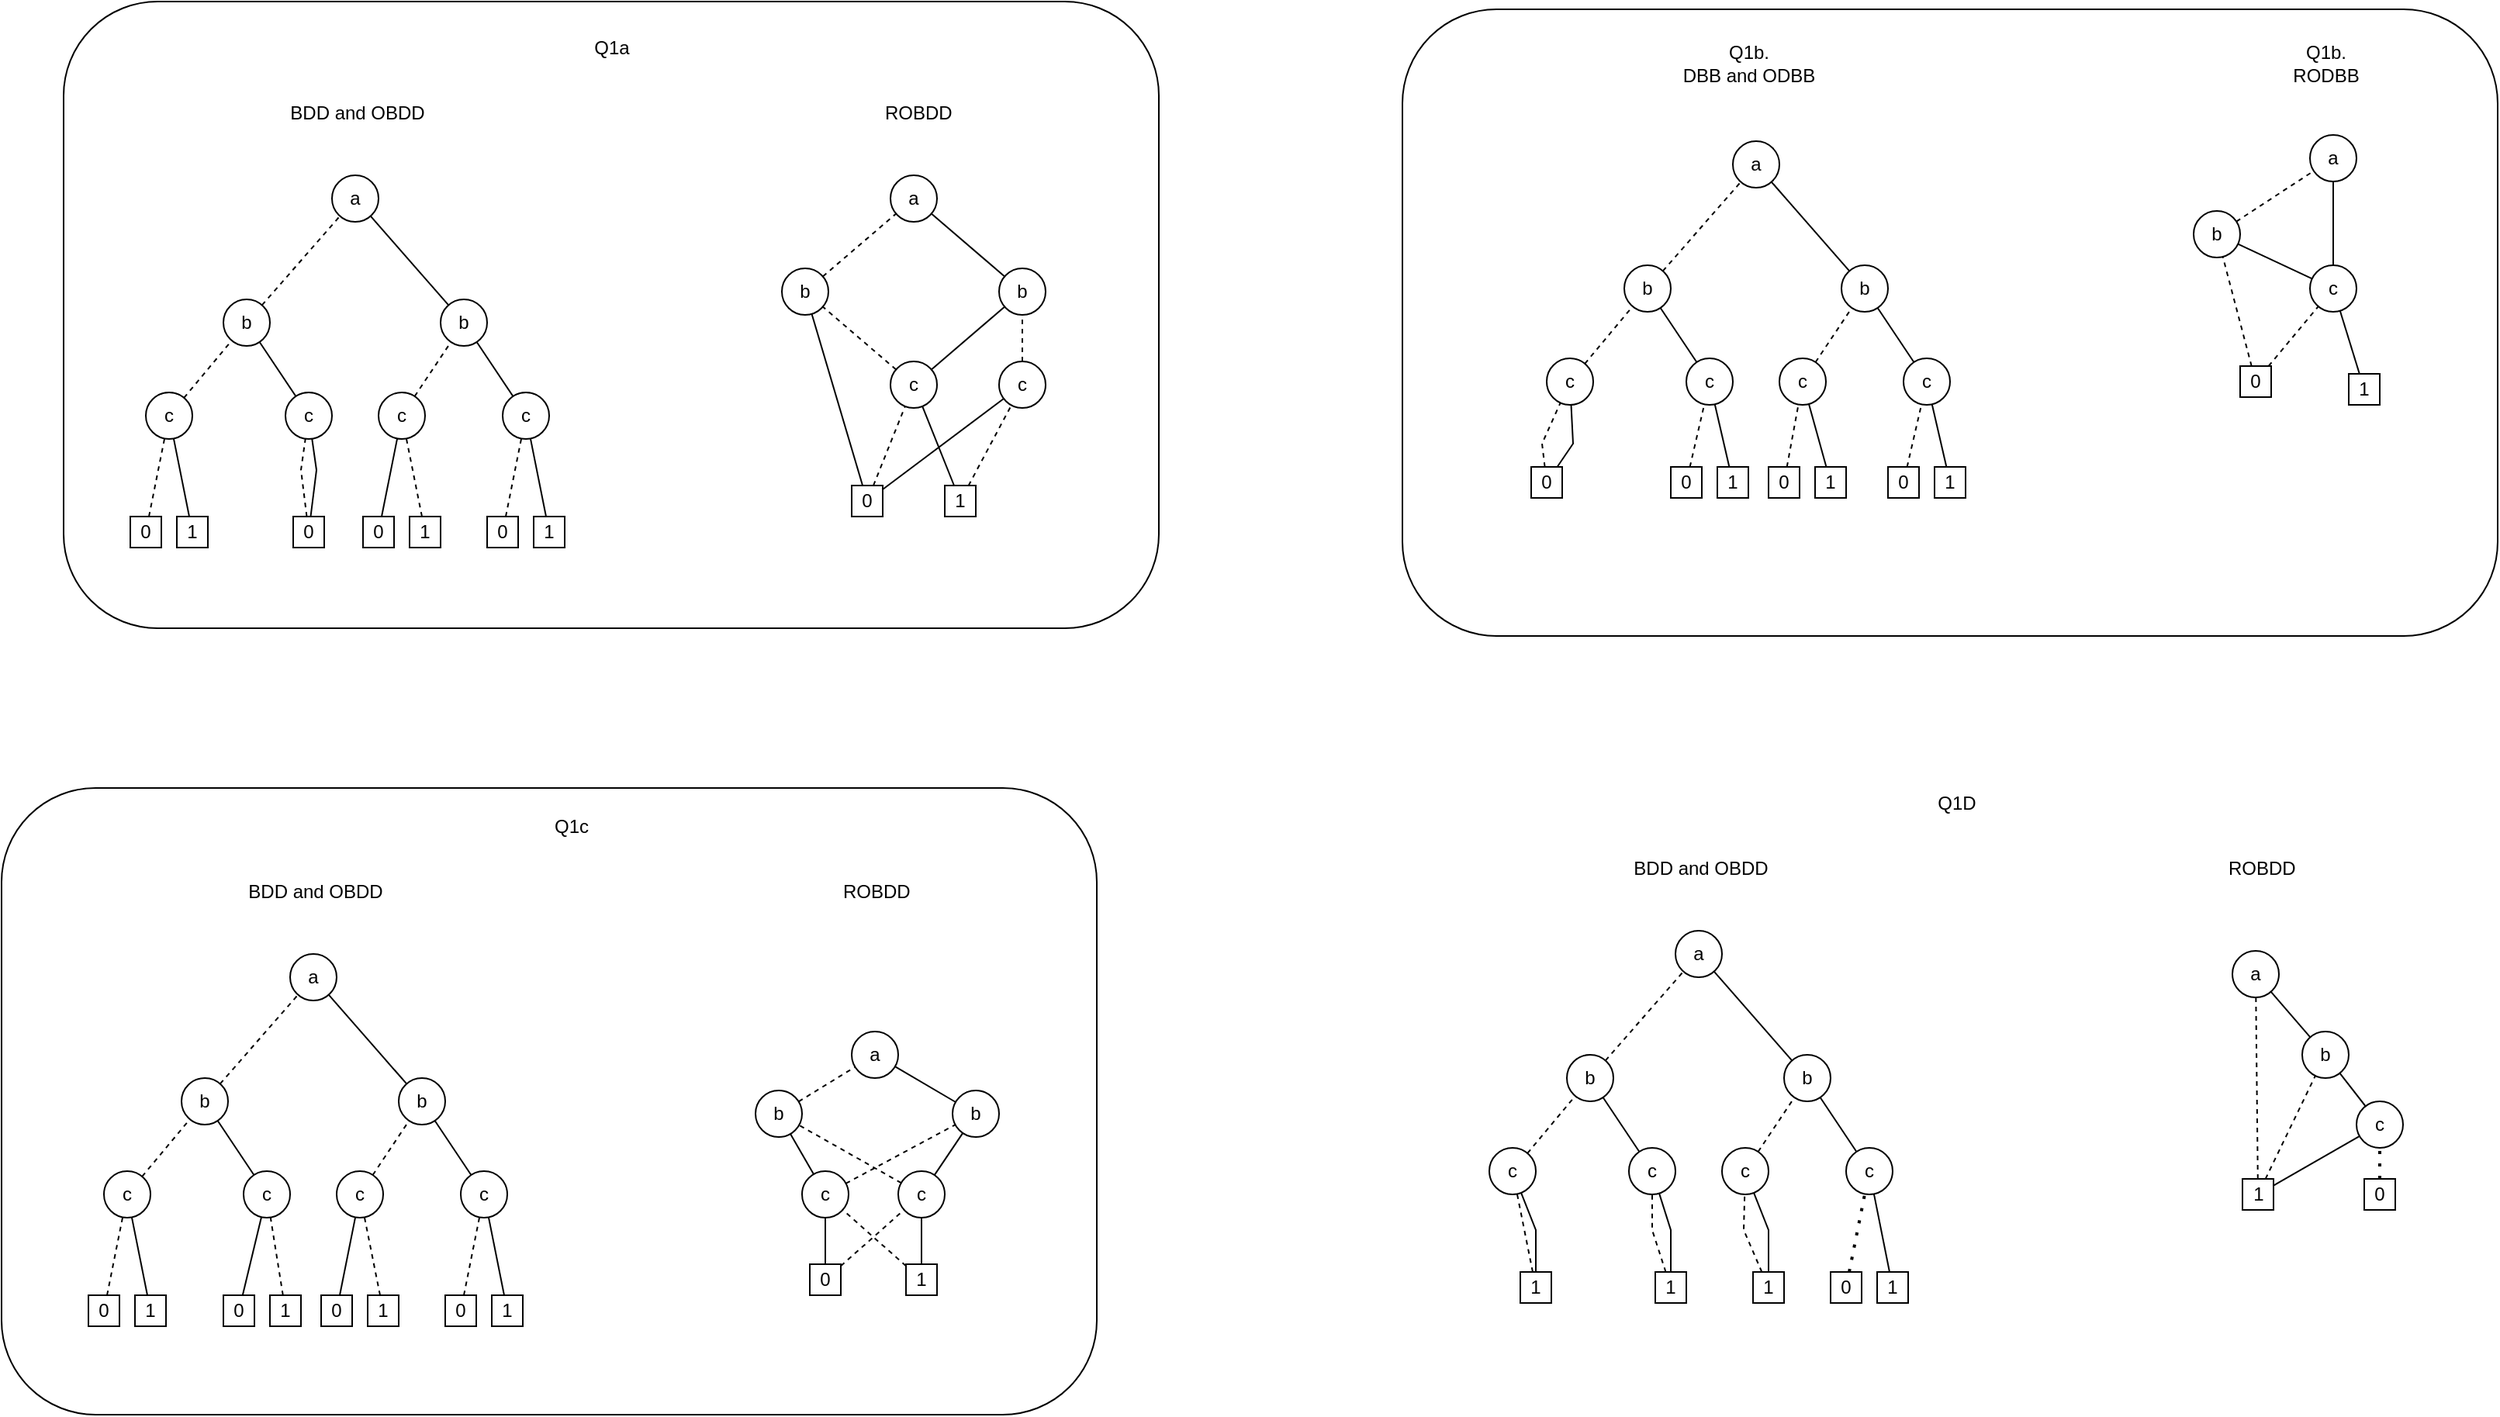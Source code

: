 <mxfile version="27.2.0">
  <diagram name="Page-1" id="7E9gSxAwbtiFRUaCC5ca">
    <mxGraphModel dx="1010" dy="335" grid="1" gridSize="10" guides="1" tooltips="1" connect="1" arrows="1" fold="1" page="0" pageScale="1" pageWidth="850" pageHeight="1100" math="0" shadow="0">
      <root>
        <mxCell id="0" />
        <mxCell id="1" parent="0" />
        <mxCell id="TRvrpSjDpHR4BY_lNr_P-204" value="" style="rounded=1;whiteSpace=wrap;html=1;" vertex="1" parent="1">
          <mxGeometry x="-153" y="515" width="706" height="404" as="geometry" />
        </mxCell>
        <mxCell id="TRvrpSjDpHR4BY_lNr_P-115" value="" style="rounded=1;whiteSpace=wrap;html=1;" vertex="1" parent="1">
          <mxGeometry x="750" y="13" width="706" height="404" as="geometry" />
        </mxCell>
        <mxCell id="TRvrpSjDpHR4BY_lNr_P-34" value="" style="rounded=1;whiteSpace=wrap;html=1;" vertex="1" parent="1">
          <mxGeometry x="-113" y="8" width="706" height="404" as="geometry" />
        </mxCell>
        <mxCell id="lUWKuF_8CkeKNWvW8N9--51" value="a" style="ellipse;whiteSpace=wrap;html=1;" parent="1" vertex="1">
          <mxGeometry x="420" y="120" width="30" height="30" as="geometry" />
        </mxCell>
        <mxCell id="lUWKuF_8CkeKNWvW8N9--52" value="b" style="ellipse;whiteSpace=wrap;html=1;" parent="1" vertex="1">
          <mxGeometry x="350" y="180" width="30" height="30" as="geometry" />
        </mxCell>
        <mxCell id="lUWKuF_8CkeKNWvW8N9--53" value="b" style="ellipse;whiteSpace=wrap;html=1;" parent="1" vertex="1">
          <mxGeometry x="490" y="180" width="30" height="30" as="geometry" />
        </mxCell>
        <mxCell id="lUWKuF_8CkeKNWvW8N9--54" value="" style="endArrow=none;dashed=1;html=1;rounded=0;" parent="1" source="lUWKuF_8CkeKNWvW8N9--52" target="lUWKuF_8CkeKNWvW8N9--51" edge="1">
          <mxGeometry width="50" height="50" relative="1" as="geometry">
            <mxPoint x="450" y="280" as="sourcePoint" />
            <mxPoint x="500" y="230" as="targetPoint" />
          </mxGeometry>
        </mxCell>
        <mxCell id="lUWKuF_8CkeKNWvW8N9--55" value="" style="endArrow=none;html=1;rounded=0;" parent="1" source="lUWKuF_8CkeKNWvW8N9--53" target="lUWKuF_8CkeKNWvW8N9--51" edge="1">
          <mxGeometry width="50" height="50" relative="1" as="geometry">
            <mxPoint x="450" y="280" as="sourcePoint" />
            <mxPoint x="500" y="230" as="targetPoint" />
          </mxGeometry>
        </mxCell>
        <mxCell id="lUWKuF_8CkeKNWvW8N9--58" value="c" style="ellipse;whiteSpace=wrap;html=1;" parent="1" vertex="1">
          <mxGeometry x="490" y="240" width="30" height="30" as="geometry" />
        </mxCell>
        <mxCell id="lUWKuF_8CkeKNWvW8N9--59" value="c" style="ellipse;whiteSpace=wrap;html=1;" parent="1" vertex="1">
          <mxGeometry x="420" y="240" width="30" height="30" as="geometry" />
        </mxCell>
        <mxCell id="lUWKuF_8CkeKNWvW8N9--60" value="" style="endArrow=none;dashed=1;html=1;rounded=0;" parent="1" source="lUWKuF_8CkeKNWvW8N9--58" target="lUWKuF_8CkeKNWvW8N9--53" edge="1">
          <mxGeometry width="50" height="50" relative="1" as="geometry">
            <mxPoint x="450" y="290" as="sourcePoint" />
            <mxPoint x="500" y="240" as="targetPoint" />
          </mxGeometry>
        </mxCell>
        <mxCell id="lUWKuF_8CkeKNWvW8N9--61" value="" style="endArrow=none;dashed=1;html=1;rounded=0;" parent="1" source="lUWKuF_8CkeKNWvW8N9--59" target="lUWKuF_8CkeKNWvW8N9--52" edge="1">
          <mxGeometry width="50" height="50" relative="1" as="geometry">
            <mxPoint x="450" y="290" as="sourcePoint" />
            <mxPoint x="500" y="240" as="targetPoint" />
          </mxGeometry>
        </mxCell>
        <mxCell id="lUWKuF_8CkeKNWvW8N9--62" value="" style="endArrow=none;html=1;rounded=0;" parent="1" source="lUWKuF_8CkeKNWvW8N9--64" target="lUWKuF_8CkeKNWvW8N9--52" edge="1">
          <mxGeometry width="50" height="50" relative="1" as="geometry">
            <mxPoint x="365" y="240" as="sourcePoint" />
            <mxPoint x="390" y="210" as="targetPoint" />
          </mxGeometry>
        </mxCell>
        <mxCell id="lUWKuF_8CkeKNWvW8N9--63" value="" style="endArrow=none;html=1;rounded=0;" parent="1" source="lUWKuF_8CkeKNWvW8N9--59" target="lUWKuF_8CkeKNWvW8N9--53" edge="1">
          <mxGeometry width="50" height="50" relative="1" as="geometry">
            <mxPoint x="450" y="290" as="sourcePoint" />
            <mxPoint x="500" y="240" as="targetPoint" />
          </mxGeometry>
        </mxCell>
        <mxCell id="lUWKuF_8CkeKNWvW8N9--64" value="0" style="whiteSpace=wrap;html=1;aspect=fixed;" parent="1" vertex="1">
          <mxGeometry x="395" y="320" width="20" height="20" as="geometry" />
        </mxCell>
        <mxCell id="lUWKuF_8CkeKNWvW8N9--65" value="1" style="whiteSpace=wrap;html=1;aspect=fixed;" parent="1" vertex="1">
          <mxGeometry x="455" y="320" width="20" height="20" as="geometry" />
        </mxCell>
        <mxCell id="lUWKuF_8CkeKNWvW8N9--70" value="" style="endArrow=none;dashed=1;html=1;rounded=0;" parent="1" source="lUWKuF_8CkeKNWvW8N9--65" target="lUWKuF_8CkeKNWvW8N9--58" edge="1">
          <mxGeometry width="50" height="50" relative="1" as="geometry">
            <mxPoint x="450" y="320" as="sourcePoint" />
            <mxPoint x="500" y="270" as="targetPoint" />
          </mxGeometry>
        </mxCell>
        <mxCell id="lUWKuF_8CkeKNWvW8N9--71" value="" style="endArrow=none;html=1;rounded=0;" parent="1" source="lUWKuF_8CkeKNWvW8N9--64" target="lUWKuF_8CkeKNWvW8N9--58" edge="1">
          <mxGeometry width="50" height="50" relative="1" as="geometry">
            <mxPoint x="360" y="400" as="sourcePoint" />
            <mxPoint x="410" y="350" as="targetPoint" />
          </mxGeometry>
        </mxCell>
        <mxCell id="lUWKuF_8CkeKNWvW8N9--72" value="" style="endArrow=none;dashed=1;html=1;rounded=0;" parent="1" source="lUWKuF_8CkeKNWvW8N9--64" target="lUWKuF_8CkeKNWvW8N9--59" edge="1">
          <mxGeometry width="50" height="50" relative="1" as="geometry">
            <mxPoint x="480" y="330" as="sourcePoint" />
            <mxPoint x="530" y="280" as="targetPoint" />
          </mxGeometry>
        </mxCell>
        <mxCell id="lUWKuF_8CkeKNWvW8N9--73" value="" style="endArrow=none;html=1;rounded=0;" parent="1" source="lUWKuF_8CkeKNWvW8N9--65" target="lUWKuF_8CkeKNWvW8N9--59" edge="1">
          <mxGeometry width="50" height="50" relative="1" as="geometry">
            <mxPoint x="480" y="380" as="sourcePoint" />
            <mxPoint x="530" y="330" as="targetPoint" />
          </mxGeometry>
        </mxCell>
        <mxCell id="TRvrpSjDpHR4BY_lNr_P-1" value="&amp;nbsp;ROBDD" style="text;html=1;align=center;verticalAlign=middle;resizable=0;points=[];autosize=1;strokeColor=none;fillColor=none;" vertex="1" parent="1">
          <mxGeometry x="403" y="67" width="65" height="26" as="geometry" />
        </mxCell>
        <mxCell id="TRvrpSjDpHR4BY_lNr_P-2" value="a" style="ellipse;whiteSpace=wrap;html=1;" vertex="1" parent="1">
          <mxGeometry x="60" y="120" width="30" height="30" as="geometry" />
        </mxCell>
        <mxCell id="TRvrpSjDpHR4BY_lNr_P-3" value="b" style="ellipse;whiteSpace=wrap;html=1;" vertex="1" parent="1">
          <mxGeometry x="-10" y="200" width="30" height="30" as="geometry" />
        </mxCell>
        <mxCell id="TRvrpSjDpHR4BY_lNr_P-4" value="b" style="ellipse;whiteSpace=wrap;html=1;" vertex="1" parent="1">
          <mxGeometry x="130" y="200" width="30" height="30" as="geometry" />
        </mxCell>
        <mxCell id="TRvrpSjDpHR4BY_lNr_P-5" value="" style="endArrow=none;dashed=1;html=1;rounded=0;" edge="1" parent="1" source="TRvrpSjDpHR4BY_lNr_P-3" target="TRvrpSjDpHR4BY_lNr_P-2">
          <mxGeometry width="50" height="50" relative="1" as="geometry">
            <mxPoint x="90" y="300" as="sourcePoint" />
            <mxPoint x="140" y="250" as="targetPoint" />
          </mxGeometry>
        </mxCell>
        <mxCell id="TRvrpSjDpHR4BY_lNr_P-6" value="" style="endArrow=none;html=1;rounded=0;" edge="1" parent="1" source="TRvrpSjDpHR4BY_lNr_P-4" target="TRvrpSjDpHR4BY_lNr_P-2">
          <mxGeometry width="50" height="50" relative="1" as="geometry">
            <mxPoint x="90" y="300" as="sourcePoint" />
            <mxPoint x="140" y="250" as="targetPoint" />
          </mxGeometry>
        </mxCell>
        <mxCell id="TRvrpSjDpHR4BY_lNr_P-7" value="c" style="ellipse;whiteSpace=wrap;html=1;" vertex="1" parent="1">
          <mxGeometry x="-60" y="260" width="30" height="30" as="geometry" />
        </mxCell>
        <mxCell id="TRvrpSjDpHR4BY_lNr_P-8" value="c" style="ellipse;whiteSpace=wrap;html=1;" vertex="1" parent="1">
          <mxGeometry x="30" y="260" width="30" height="30" as="geometry" />
        </mxCell>
        <mxCell id="TRvrpSjDpHR4BY_lNr_P-9" value="c" style="ellipse;whiteSpace=wrap;html=1;" vertex="1" parent="1">
          <mxGeometry x="90" y="260" width="30" height="30" as="geometry" />
        </mxCell>
        <mxCell id="TRvrpSjDpHR4BY_lNr_P-10" value="c" style="ellipse;whiteSpace=wrap;html=1;" vertex="1" parent="1">
          <mxGeometry x="170" y="260" width="30" height="30" as="geometry" />
        </mxCell>
        <mxCell id="TRvrpSjDpHR4BY_lNr_P-11" value="" style="endArrow=none;dashed=1;html=1;rounded=0;" edge="1" parent="1" source="TRvrpSjDpHR4BY_lNr_P-9" target="TRvrpSjDpHR4BY_lNr_P-4">
          <mxGeometry width="50" height="50" relative="1" as="geometry">
            <mxPoint x="90" y="310" as="sourcePoint" />
            <mxPoint x="140" y="260" as="targetPoint" />
          </mxGeometry>
        </mxCell>
        <mxCell id="TRvrpSjDpHR4BY_lNr_P-12" value="" style="endArrow=none;dashed=1;html=1;rounded=0;" edge="1" parent="1" source="TRvrpSjDpHR4BY_lNr_P-7" target="TRvrpSjDpHR4BY_lNr_P-3">
          <mxGeometry width="50" height="50" relative="1" as="geometry">
            <mxPoint x="90" y="310" as="sourcePoint" />
            <mxPoint x="140" y="260" as="targetPoint" />
          </mxGeometry>
        </mxCell>
        <mxCell id="TRvrpSjDpHR4BY_lNr_P-13" value="" style="endArrow=none;html=1;rounded=0;" edge="1" parent="1" source="TRvrpSjDpHR4BY_lNr_P-8" target="TRvrpSjDpHR4BY_lNr_P-3">
          <mxGeometry width="50" height="50" relative="1" as="geometry">
            <mxPoint x="-20" y="280" as="sourcePoint" />
            <mxPoint x="30" y="230" as="targetPoint" />
          </mxGeometry>
        </mxCell>
        <mxCell id="TRvrpSjDpHR4BY_lNr_P-14" value="" style="endArrow=none;html=1;rounded=0;" edge="1" parent="1" source="TRvrpSjDpHR4BY_lNr_P-10" target="TRvrpSjDpHR4BY_lNr_P-4">
          <mxGeometry width="50" height="50" relative="1" as="geometry">
            <mxPoint x="90" y="310" as="sourcePoint" />
            <mxPoint x="140" y="260" as="targetPoint" />
          </mxGeometry>
        </mxCell>
        <mxCell id="TRvrpSjDpHR4BY_lNr_P-15" value="0" style="whiteSpace=wrap;html=1;aspect=fixed;" vertex="1" parent="1">
          <mxGeometry x="160" y="340" width="20" height="20" as="geometry" />
        </mxCell>
        <mxCell id="TRvrpSjDpHR4BY_lNr_P-16" value="1" style="whiteSpace=wrap;html=1;aspect=fixed;" vertex="1" parent="1">
          <mxGeometry x="190" y="340" width="20" height="20" as="geometry" />
        </mxCell>
        <mxCell id="TRvrpSjDpHR4BY_lNr_P-17" value="" style="endArrow=none;dashed=1;html=1;rounded=0;" edge="1" parent="1" source="TRvrpSjDpHR4BY_lNr_P-26" target="TRvrpSjDpHR4BY_lNr_P-7">
          <mxGeometry width="50" height="50" relative="1" as="geometry">
            <mxPoint x="90" y="310" as="sourcePoint" />
            <mxPoint x="140" y="260" as="targetPoint" />
          </mxGeometry>
        </mxCell>
        <mxCell id="TRvrpSjDpHR4BY_lNr_P-18" value="" style="endArrow=none;html=1;rounded=0;" edge="1" parent="1" source="TRvrpSjDpHR4BY_lNr_P-7" target="TRvrpSjDpHR4BY_lNr_P-27">
          <mxGeometry width="50" height="50" relative="1" as="geometry">
            <mxPoint x="90" y="310" as="sourcePoint" />
            <mxPoint x="140" y="260" as="targetPoint" />
          </mxGeometry>
        </mxCell>
        <mxCell id="TRvrpSjDpHR4BY_lNr_P-19" value="" style="endArrow=none;dashed=1;html=1;rounded=0;" edge="1" parent="1" source="TRvrpSjDpHR4BY_lNr_P-28" target="TRvrpSjDpHR4BY_lNr_P-8">
          <mxGeometry width="50" height="50" relative="1" as="geometry">
            <mxPoint x="90" y="310" as="sourcePoint" />
            <mxPoint x="140" y="260" as="targetPoint" />
            <Array as="points">
              <mxPoint x="40" y="310" />
            </Array>
          </mxGeometry>
        </mxCell>
        <mxCell id="TRvrpSjDpHR4BY_lNr_P-20" value="" style="endArrow=none;html=1;rounded=0;" edge="1" parent="1" source="TRvrpSjDpHR4BY_lNr_P-28" target="TRvrpSjDpHR4BY_lNr_P-8">
          <mxGeometry width="50" height="50" relative="1" as="geometry">
            <mxPoint x="-10" y="510" as="sourcePoint" />
            <mxPoint x="40" y="460" as="targetPoint" />
            <Array as="points">
              <mxPoint x="50" y="310" />
            </Array>
          </mxGeometry>
        </mxCell>
        <mxCell id="TRvrpSjDpHR4BY_lNr_P-21" value="" style="endArrow=none;dashed=1;html=1;rounded=0;" edge="1" parent="1" source="TRvrpSjDpHR4BY_lNr_P-31" target="TRvrpSjDpHR4BY_lNr_P-9">
          <mxGeometry width="50" height="50" relative="1" as="geometry">
            <mxPoint x="90" y="340" as="sourcePoint" />
            <mxPoint x="140" y="290" as="targetPoint" />
          </mxGeometry>
        </mxCell>
        <mxCell id="TRvrpSjDpHR4BY_lNr_P-22" value="" style="endArrow=none;html=1;rounded=0;" edge="1" parent="1" source="TRvrpSjDpHR4BY_lNr_P-30" target="TRvrpSjDpHR4BY_lNr_P-9">
          <mxGeometry width="50" height="50" relative="1" as="geometry">
            <mxPoint y="420" as="sourcePoint" />
            <mxPoint x="50" y="370" as="targetPoint" />
          </mxGeometry>
        </mxCell>
        <mxCell id="TRvrpSjDpHR4BY_lNr_P-23" value="" style="endArrow=none;dashed=1;html=1;rounded=0;" edge="1" parent="1" source="TRvrpSjDpHR4BY_lNr_P-15" target="TRvrpSjDpHR4BY_lNr_P-10">
          <mxGeometry width="50" height="50" relative="1" as="geometry">
            <mxPoint x="120" y="350" as="sourcePoint" />
            <mxPoint x="170" y="300" as="targetPoint" />
          </mxGeometry>
        </mxCell>
        <mxCell id="TRvrpSjDpHR4BY_lNr_P-24" value="" style="endArrow=none;html=1;rounded=0;" edge="1" parent="1" source="TRvrpSjDpHR4BY_lNr_P-16" target="TRvrpSjDpHR4BY_lNr_P-10">
          <mxGeometry width="50" height="50" relative="1" as="geometry">
            <mxPoint x="120" y="400" as="sourcePoint" />
            <mxPoint x="170" y="350" as="targetPoint" />
          </mxGeometry>
        </mxCell>
        <mxCell id="TRvrpSjDpHR4BY_lNr_P-25" value="BDD and OBDD" style="text;html=1;align=center;verticalAlign=middle;resizable=0;points=[];autosize=1;strokeColor=none;fillColor=none;" vertex="1" parent="1">
          <mxGeometry x="23" y="67" width="105" height="26" as="geometry" />
        </mxCell>
        <mxCell id="TRvrpSjDpHR4BY_lNr_P-26" value="0" style="whiteSpace=wrap;html=1;aspect=fixed;" vertex="1" parent="1">
          <mxGeometry x="-70" y="340" width="20" height="20" as="geometry" />
        </mxCell>
        <mxCell id="TRvrpSjDpHR4BY_lNr_P-27" value="1" style="whiteSpace=wrap;html=1;aspect=fixed;" vertex="1" parent="1">
          <mxGeometry x="-40" y="340" width="20" height="20" as="geometry" />
        </mxCell>
        <mxCell id="TRvrpSjDpHR4BY_lNr_P-28" value="0" style="whiteSpace=wrap;html=1;aspect=fixed;" vertex="1" parent="1">
          <mxGeometry x="35" y="340" width="20" height="20" as="geometry" />
        </mxCell>
        <mxCell id="TRvrpSjDpHR4BY_lNr_P-30" value="0" style="whiteSpace=wrap;html=1;aspect=fixed;" vertex="1" parent="1">
          <mxGeometry x="80" y="340" width="20" height="20" as="geometry" />
        </mxCell>
        <mxCell id="TRvrpSjDpHR4BY_lNr_P-31" value="1" style="whiteSpace=wrap;html=1;aspect=fixed;" vertex="1" parent="1">
          <mxGeometry x="110" y="340" width="20" height="20" as="geometry" />
        </mxCell>
        <mxCell id="TRvrpSjDpHR4BY_lNr_P-35" value="Q1a" style="text;html=1;align=center;verticalAlign=middle;resizable=0;points=[];autosize=1;strokeColor=none;fillColor=none;" vertex="1" parent="1">
          <mxGeometry x="219.5" y="25" width="41" height="26" as="geometry" />
        </mxCell>
        <mxCell id="TRvrpSjDpHR4BY_lNr_P-39" value="a" style="ellipse;whiteSpace=wrap;html=1;" vertex="1" parent="1">
          <mxGeometry x="963" y="98" width="30" height="30" as="geometry" />
        </mxCell>
        <mxCell id="TRvrpSjDpHR4BY_lNr_P-40" value="b" style="ellipse;whiteSpace=wrap;html=1;" vertex="1" parent="1">
          <mxGeometry x="893" y="178" width="30" height="30" as="geometry" />
        </mxCell>
        <mxCell id="TRvrpSjDpHR4BY_lNr_P-41" value="b" style="ellipse;whiteSpace=wrap;html=1;" vertex="1" parent="1">
          <mxGeometry x="1033" y="178" width="30" height="30" as="geometry" />
        </mxCell>
        <mxCell id="TRvrpSjDpHR4BY_lNr_P-42" value="" style="endArrow=none;dashed=1;html=1;rounded=0;" edge="1" parent="1" source="TRvrpSjDpHR4BY_lNr_P-40" target="TRvrpSjDpHR4BY_lNr_P-39">
          <mxGeometry width="50" height="50" relative="1" as="geometry">
            <mxPoint x="993" y="278" as="sourcePoint" />
            <mxPoint x="1043" y="228" as="targetPoint" />
          </mxGeometry>
        </mxCell>
        <mxCell id="TRvrpSjDpHR4BY_lNr_P-43" value="" style="endArrow=none;html=1;rounded=0;" edge="1" parent="1" source="TRvrpSjDpHR4BY_lNr_P-41" target="TRvrpSjDpHR4BY_lNr_P-39">
          <mxGeometry width="50" height="50" relative="1" as="geometry">
            <mxPoint x="993" y="278" as="sourcePoint" />
            <mxPoint x="1043" y="228" as="targetPoint" />
          </mxGeometry>
        </mxCell>
        <mxCell id="TRvrpSjDpHR4BY_lNr_P-44" value="c" style="ellipse;whiteSpace=wrap;html=1;" vertex="1" parent="1">
          <mxGeometry x="843" y="238" width="30" height="30" as="geometry" />
        </mxCell>
        <mxCell id="TRvrpSjDpHR4BY_lNr_P-45" value="c" style="ellipse;whiteSpace=wrap;html=1;" vertex="1" parent="1">
          <mxGeometry x="933" y="238" width="30" height="30" as="geometry" />
        </mxCell>
        <mxCell id="TRvrpSjDpHR4BY_lNr_P-46" value="c" style="ellipse;whiteSpace=wrap;html=1;" vertex="1" parent="1">
          <mxGeometry x="993" y="238" width="30" height="30" as="geometry" />
        </mxCell>
        <mxCell id="TRvrpSjDpHR4BY_lNr_P-47" value="c" style="ellipse;whiteSpace=wrap;html=1;" vertex="1" parent="1">
          <mxGeometry x="1073" y="238" width="30" height="30" as="geometry" />
        </mxCell>
        <mxCell id="TRvrpSjDpHR4BY_lNr_P-48" value="" style="endArrow=none;dashed=1;html=1;rounded=0;" edge="1" parent="1" source="TRvrpSjDpHR4BY_lNr_P-46" target="TRvrpSjDpHR4BY_lNr_P-41">
          <mxGeometry width="50" height="50" relative="1" as="geometry">
            <mxPoint x="993" y="288" as="sourcePoint" />
            <mxPoint x="1043" y="238" as="targetPoint" />
          </mxGeometry>
        </mxCell>
        <mxCell id="TRvrpSjDpHR4BY_lNr_P-49" value="" style="endArrow=none;dashed=1;html=1;rounded=0;" edge="1" parent="1" source="TRvrpSjDpHR4BY_lNr_P-44" target="TRvrpSjDpHR4BY_lNr_P-40">
          <mxGeometry width="50" height="50" relative="1" as="geometry">
            <mxPoint x="993" y="288" as="sourcePoint" />
            <mxPoint x="1043" y="238" as="targetPoint" />
          </mxGeometry>
        </mxCell>
        <mxCell id="TRvrpSjDpHR4BY_lNr_P-50" value="" style="endArrow=none;html=1;rounded=0;" edge="1" parent="1" source="TRvrpSjDpHR4BY_lNr_P-45" target="TRvrpSjDpHR4BY_lNr_P-40">
          <mxGeometry width="50" height="50" relative="1" as="geometry">
            <mxPoint x="883" y="258" as="sourcePoint" />
            <mxPoint x="933" y="208" as="targetPoint" />
          </mxGeometry>
        </mxCell>
        <mxCell id="TRvrpSjDpHR4BY_lNr_P-51" value="" style="endArrow=none;html=1;rounded=0;" edge="1" parent="1" source="TRvrpSjDpHR4BY_lNr_P-47" target="TRvrpSjDpHR4BY_lNr_P-41">
          <mxGeometry width="50" height="50" relative="1" as="geometry">
            <mxPoint x="993" y="288" as="sourcePoint" />
            <mxPoint x="1043" y="238" as="targetPoint" />
          </mxGeometry>
        </mxCell>
        <mxCell id="TRvrpSjDpHR4BY_lNr_P-62" value="0" style="whiteSpace=wrap;html=1;aspect=fixed;" vertex="1" parent="1">
          <mxGeometry x="833" y="308" width="20" height="20" as="geometry" />
        </mxCell>
        <mxCell id="TRvrpSjDpHR4BY_lNr_P-69" value="0" style="whiteSpace=wrap;html=1;aspect=fixed;" vertex="1" parent="1">
          <mxGeometry x="923" y="308" width="20" height="20" as="geometry" />
        </mxCell>
        <mxCell id="TRvrpSjDpHR4BY_lNr_P-70" value="1" style="whiteSpace=wrap;html=1;aspect=fixed;" vertex="1" parent="1">
          <mxGeometry x="953" y="308" width="20" height="20" as="geometry" />
        </mxCell>
        <mxCell id="TRvrpSjDpHR4BY_lNr_P-71" value="0" style="whiteSpace=wrap;html=1;aspect=fixed;" vertex="1" parent="1">
          <mxGeometry x="986" y="308" width="20" height="20" as="geometry" />
        </mxCell>
        <mxCell id="TRvrpSjDpHR4BY_lNr_P-72" value="1" style="whiteSpace=wrap;html=1;aspect=fixed;" vertex="1" parent="1">
          <mxGeometry x="1016" y="308" width="20" height="20" as="geometry" />
        </mxCell>
        <mxCell id="TRvrpSjDpHR4BY_lNr_P-73" value="0" style="whiteSpace=wrap;html=1;aspect=fixed;" vertex="1" parent="1">
          <mxGeometry x="1063" y="308" width="20" height="20" as="geometry" />
        </mxCell>
        <mxCell id="TRvrpSjDpHR4BY_lNr_P-74" value="1" style="whiteSpace=wrap;html=1;aspect=fixed;" vertex="1" parent="1">
          <mxGeometry x="1093" y="308" width="20" height="20" as="geometry" />
        </mxCell>
        <mxCell id="TRvrpSjDpHR4BY_lNr_P-75" value="" style="endArrow=none;dashed=1;html=1;rounded=0;" edge="1" parent="1" source="TRvrpSjDpHR4BY_lNr_P-62" target="TRvrpSjDpHR4BY_lNr_P-44">
          <mxGeometry width="50" height="50" relative="1" as="geometry">
            <mxPoint x="784" y="334" as="sourcePoint" />
            <mxPoint x="834" y="284" as="targetPoint" />
            <Array as="points">
              <mxPoint x="840" y="293" />
            </Array>
          </mxGeometry>
        </mxCell>
        <mxCell id="TRvrpSjDpHR4BY_lNr_P-76" value="" style="endArrow=none;html=1;rounded=0;" edge="1" parent="1" source="TRvrpSjDpHR4BY_lNr_P-62" target="TRvrpSjDpHR4BY_lNr_P-44">
          <mxGeometry width="50" height="50" relative="1" as="geometry">
            <mxPoint x="784" y="348" as="sourcePoint" />
            <mxPoint x="834" y="298" as="targetPoint" />
            <Array as="points">
              <mxPoint x="860" y="293" />
            </Array>
          </mxGeometry>
        </mxCell>
        <mxCell id="TRvrpSjDpHR4BY_lNr_P-77" value="" style="endArrow=none;dashed=1;html=1;rounded=0;" edge="1" parent="1" source="TRvrpSjDpHR4BY_lNr_P-69" target="TRvrpSjDpHR4BY_lNr_P-45">
          <mxGeometry width="50" height="50" relative="1" as="geometry">
            <mxPoint x="880" y="333" as="sourcePoint" />
            <mxPoint x="930" y="283" as="targetPoint" />
          </mxGeometry>
        </mxCell>
        <mxCell id="TRvrpSjDpHR4BY_lNr_P-78" value="" style="endArrow=none;html=1;rounded=0;" edge="1" parent="1" source="TRvrpSjDpHR4BY_lNr_P-70" target="TRvrpSjDpHR4BY_lNr_P-45">
          <mxGeometry width="50" height="50" relative="1" as="geometry">
            <mxPoint x="860" y="373" as="sourcePoint" />
            <mxPoint x="910" y="323" as="targetPoint" />
          </mxGeometry>
        </mxCell>
        <mxCell id="TRvrpSjDpHR4BY_lNr_P-79" value="" style="endArrow=none;dashed=1;html=1;rounded=0;" edge="1" parent="1" source="TRvrpSjDpHR4BY_lNr_P-71" target="TRvrpSjDpHR4BY_lNr_P-46">
          <mxGeometry width="50" height="50" relative="1" as="geometry">
            <mxPoint x="970" y="333" as="sourcePoint" />
            <mxPoint x="1020" y="283" as="targetPoint" />
          </mxGeometry>
        </mxCell>
        <mxCell id="TRvrpSjDpHR4BY_lNr_P-80" value="" style="endArrow=none;html=1;rounded=0;" edge="1" parent="1" source="TRvrpSjDpHR4BY_lNr_P-72" target="TRvrpSjDpHR4BY_lNr_P-46">
          <mxGeometry width="50" height="50" relative="1" as="geometry">
            <mxPoint x="990" y="403" as="sourcePoint" />
            <mxPoint x="1040" y="353" as="targetPoint" />
          </mxGeometry>
        </mxCell>
        <mxCell id="TRvrpSjDpHR4BY_lNr_P-81" value="" style="endArrow=none;dashed=1;html=1;rounded=0;" edge="1" parent="1" source="TRvrpSjDpHR4BY_lNr_P-73" target="TRvrpSjDpHR4BY_lNr_P-47">
          <mxGeometry width="50" height="50" relative="1" as="geometry">
            <mxPoint x="1020" y="383" as="sourcePoint" />
            <mxPoint x="1070" y="333" as="targetPoint" />
          </mxGeometry>
        </mxCell>
        <mxCell id="TRvrpSjDpHR4BY_lNr_P-82" value="" style="endArrow=none;html=1;rounded=0;" edge="1" parent="1" source="TRvrpSjDpHR4BY_lNr_P-74" target="TRvrpSjDpHR4BY_lNr_P-47">
          <mxGeometry width="50" height="50" relative="1" as="geometry">
            <mxPoint x="1040" y="393" as="sourcePoint" />
            <mxPoint x="1090" y="343" as="targetPoint" />
          </mxGeometry>
        </mxCell>
        <mxCell id="TRvrpSjDpHR4BY_lNr_P-83" value="Q1b.&lt;br&gt;DBB and ODBB" style="text;html=1;align=center;verticalAlign=middle;resizable=0;points=[];autosize=1;strokeColor=none;fillColor=none;" vertex="1" parent="1">
          <mxGeometry x="918" y="28" width="110" height="40" as="geometry" />
        </mxCell>
        <mxCell id="TRvrpSjDpHR4BY_lNr_P-84" value="a" style="ellipse;whiteSpace=wrap;html=1;" vertex="1" parent="1">
          <mxGeometry x="1335" y="94" width="30" height="30" as="geometry" />
        </mxCell>
        <mxCell id="TRvrpSjDpHR4BY_lNr_P-85" value="b" style="ellipse;whiteSpace=wrap;html=1;" vertex="1" parent="1">
          <mxGeometry x="1260" y="143" width="30" height="30" as="geometry" />
        </mxCell>
        <mxCell id="TRvrpSjDpHR4BY_lNr_P-87" value="" style="endArrow=none;dashed=1;html=1;rounded=0;" edge="1" parent="1" source="TRvrpSjDpHR4BY_lNr_P-85" target="TRvrpSjDpHR4BY_lNr_P-84">
          <mxGeometry width="50" height="50" relative="1" as="geometry">
            <mxPoint x="1360" y="278" as="sourcePoint" />
            <mxPoint x="1410" y="228" as="targetPoint" />
          </mxGeometry>
        </mxCell>
        <mxCell id="TRvrpSjDpHR4BY_lNr_P-88" value="" style="endArrow=none;html=1;rounded=0;" edge="1" parent="1" source="TRvrpSjDpHR4BY_lNr_P-91" target="TRvrpSjDpHR4BY_lNr_P-84">
          <mxGeometry width="50" height="50" relative="1" as="geometry">
            <mxPoint x="1405.108" y="181.724" as="sourcePoint" />
            <mxPoint x="1410" y="228" as="targetPoint" />
          </mxGeometry>
        </mxCell>
        <mxCell id="TRvrpSjDpHR4BY_lNr_P-91" value="c" style="ellipse;whiteSpace=wrap;html=1;" vertex="1" parent="1">
          <mxGeometry x="1335" y="178" width="30" height="30" as="geometry" />
        </mxCell>
        <mxCell id="TRvrpSjDpHR4BY_lNr_P-94" value="" style="endArrow=none;dashed=1;html=1;rounded=0;" edge="1" parent="1" source="TRvrpSjDpHR4BY_lNr_P-99" target="TRvrpSjDpHR4BY_lNr_P-85">
          <mxGeometry width="50" height="50" relative="1" as="geometry">
            <mxPoint x="1275" y="238" as="sourcePoint" />
            <mxPoint x="1410" y="238" as="targetPoint" />
          </mxGeometry>
        </mxCell>
        <mxCell id="TRvrpSjDpHR4BY_lNr_P-95" value="" style="endArrow=none;html=1;rounded=0;" edge="1" parent="1" source="TRvrpSjDpHR4BY_lNr_P-91" target="TRvrpSjDpHR4BY_lNr_P-85">
          <mxGeometry width="50" height="50" relative="1" as="geometry">
            <mxPoint x="1250" y="258" as="sourcePoint" />
            <mxPoint x="1300" y="208" as="targetPoint" />
          </mxGeometry>
        </mxCell>
        <mxCell id="TRvrpSjDpHR4BY_lNr_P-99" value="0" style="whiteSpace=wrap;html=1;aspect=fixed;" vertex="1" parent="1">
          <mxGeometry x="1290" y="243" width="20" height="20" as="geometry" />
        </mxCell>
        <mxCell id="TRvrpSjDpHR4BY_lNr_P-100" value="1" style="whiteSpace=wrap;html=1;aspect=fixed;" vertex="1" parent="1">
          <mxGeometry x="1360" y="248" width="20" height="20" as="geometry" />
        </mxCell>
        <mxCell id="TRvrpSjDpHR4BY_lNr_P-109" value="" style="endArrow=none;dashed=1;html=1;rounded=0;" edge="1" parent="1" source="TRvrpSjDpHR4BY_lNr_P-99" target="TRvrpSjDpHR4BY_lNr_P-91">
          <mxGeometry width="50" height="50" relative="1" as="geometry">
            <mxPoint x="1337" y="333" as="sourcePoint" />
            <mxPoint x="1387" y="283" as="targetPoint" />
          </mxGeometry>
        </mxCell>
        <mxCell id="TRvrpSjDpHR4BY_lNr_P-110" value="" style="endArrow=none;html=1;rounded=0;" edge="1" parent="1" source="TRvrpSjDpHR4BY_lNr_P-100" target="TRvrpSjDpHR4BY_lNr_P-91">
          <mxGeometry width="50" height="50" relative="1" as="geometry">
            <mxPoint x="1357" y="403" as="sourcePoint" />
            <mxPoint x="1407" y="353" as="targetPoint" />
          </mxGeometry>
        </mxCell>
        <mxCell id="TRvrpSjDpHR4BY_lNr_P-114" value="Q1b.&lt;br&gt;RODBB" style="text;html=1;align=center;verticalAlign=middle;resizable=0;points=[];autosize=1;strokeColor=none;fillColor=none;" vertex="1" parent="1">
          <mxGeometry x="1310" y="28" width="70" height="40" as="geometry" />
        </mxCell>
        <mxCell id="TRvrpSjDpHR4BY_lNr_P-134" value="&amp;nbsp;ROBDD" style="text;html=1;align=center;verticalAlign=middle;resizable=0;points=[];autosize=1;strokeColor=none;fillColor=none;" vertex="1" parent="1">
          <mxGeometry x="376" y="569" width="65" height="26" as="geometry" />
        </mxCell>
        <mxCell id="TRvrpSjDpHR4BY_lNr_P-135" value="a" style="ellipse;whiteSpace=wrap;html=1;" vertex="1" parent="1">
          <mxGeometry x="33" y="622" width="30" height="30" as="geometry" />
        </mxCell>
        <mxCell id="TRvrpSjDpHR4BY_lNr_P-136" value="b" style="ellipse;whiteSpace=wrap;html=1;" vertex="1" parent="1">
          <mxGeometry x="-37" y="702" width="30" height="30" as="geometry" />
        </mxCell>
        <mxCell id="TRvrpSjDpHR4BY_lNr_P-137" value="b" style="ellipse;whiteSpace=wrap;html=1;" vertex="1" parent="1">
          <mxGeometry x="103" y="702" width="30" height="30" as="geometry" />
        </mxCell>
        <mxCell id="TRvrpSjDpHR4BY_lNr_P-138" value="" style="endArrow=none;dashed=1;html=1;rounded=0;" edge="1" parent="1" source="TRvrpSjDpHR4BY_lNr_P-136" target="TRvrpSjDpHR4BY_lNr_P-135">
          <mxGeometry width="50" height="50" relative="1" as="geometry">
            <mxPoint x="63" y="802" as="sourcePoint" />
            <mxPoint x="113" y="752" as="targetPoint" />
          </mxGeometry>
        </mxCell>
        <mxCell id="TRvrpSjDpHR4BY_lNr_P-139" value="" style="endArrow=none;html=1;rounded=0;" edge="1" parent="1" source="TRvrpSjDpHR4BY_lNr_P-137" target="TRvrpSjDpHR4BY_lNr_P-135">
          <mxGeometry width="50" height="50" relative="1" as="geometry">
            <mxPoint x="63" y="802" as="sourcePoint" />
            <mxPoint x="113" y="752" as="targetPoint" />
          </mxGeometry>
        </mxCell>
        <mxCell id="TRvrpSjDpHR4BY_lNr_P-140" value="c" style="ellipse;whiteSpace=wrap;html=1;" vertex="1" parent="1">
          <mxGeometry x="-87" y="762" width="30" height="30" as="geometry" />
        </mxCell>
        <mxCell id="TRvrpSjDpHR4BY_lNr_P-141" value="c" style="ellipse;whiteSpace=wrap;html=1;" vertex="1" parent="1">
          <mxGeometry x="3" y="762" width="30" height="30" as="geometry" />
        </mxCell>
        <mxCell id="TRvrpSjDpHR4BY_lNr_P-142" value="c" style="ellipse;whiteSpace=wrap;html=1;" vertex="1" parent="1">
          <mxGeometry x="63" y="762" width="30" height="30" as="geometry" />
        </mxCell>
        <mxCell id="TRvrpSjDpHR4BY_lNr_P-143" value="c" style="ellipse;whiteSpace=wrap;html=1;" vertex="1" parent="1">
          <mxGeometry x="143" y="762" width="30" height="30" as="geometry" />
        </mxCell>
        <mxCell id="TRvrpSjDpHR4BY_lNr_P-144" value="" style="endArrow=none;dashed=1;html=1;rounded=0;" edge="1" parent="1" source="TRvrpSjDpHR4BY_lNr_P-142" target="TRvrpSjDpHR4BY_lNr_P-137">
          <mxGeometry width="50" height="50" relative="1" as="geometry">
            <mxPoint x="63" y="812" as="sourcePoint" />
            <mxPoint x="113" y="762" as="targetPoint" />
          </mxGeometry>
        </mxCell>
        <mxCell id="TRvrpSjDpHR4BY_lNr_P-145" value="" style="endArrow=none;dashed=1;html=1;rounded=0;" edge="1" parent="1" source="TRvrpSjDpHR4BY_lNr_P-140" target="TRvrpSjDpHR4BY_lNr_P-136">
          <mxGeometry width="50" height="50" relative="1" as="geometry">
            <mxPoint x="63" y="812" as="sourcePoint" />
            <mxPoint x="113" y="762" as="targetPoint" />
          </mxGeometry>
        </mxCell>
        <mxCell id="TRvrpSjDpHR4BY_lNr_P-146" value="" style="endArrow=none;html=1;rounded=0;" edge="1" parent="1" source="TRvrpSjDpHR4BY_lNr_P-141" target="TRvrpSjDpHR4BY_lNr_P-136">
          <mxGeometry width="50" height="50" relative="1" as="geometry">
            <mxPoint x="-47" y="782" as="sourcePoint" />
            <mxPoint x="3" y="732" as="targetPoint" />
          </mxGeometry>
        </mxCell>
        <mxCell id="TRvrpSjDpHR4BY_lNr_P-147" value="" style="endArrow=none;html=1;rounded=0;" edge="1" parent="1" source="TRvrpSjDpHR4BY_lNr_P-143" target="TRvrpSjDpHR4BY_lNr_P-137">
          <mxGeometry width="50" height="50" relative="1" as="geometry">
            <mxPoint x="63" y="812" as="sourcePoint" />
            <mxPoint x="113" y="762" as="targetPoint" />
          </mxGeometry>
        </mxCell>
        <mxCell id="TRvrpSjDpHR4BY_lNr_P-148" value="0" style="whiteSpace=wrap;html=1;aspect=fixed;" vertex="1" parent="1">
          <mxGeometry x="133" y="842" width="20" height="20" as="geometry" />
        </mxCell>
        <mxCell id="TRvrpSjDpHR4BY_lNr_P-149" value="1" style="whiteSpace=wrap;html=1;aspect=fixed;" vertex="1" parent="1">
          <mxGeometry x="163" y="842" width="20" height="20" as="geometry" />
        </mxCell>
        <mxCell id="TRvrpSjDpHR4BY_lNr_P-158" value="BDD and OBDD" style="text;html=1;align=center;verticalAlign=middle;resizable=0;points=[];autosize=1;strokeColor=none;fillColor=none;" vertex="1" parent="1">
          <mxGeometry x="-4" y="569" width="105" height="26" as="geometry" />
        </mxCell>
        <mxCell id="TRvrpSjDpHR4BY_lNr_P-159" value="0" style="whiteSpace=wrap;html=1;aspect=fixed;" vertex="1" parent="1">
          <mxGeometry x="-97" y="842" width="20" height="20" as="geometry" />
        </mxCell>
        <mxCell id="TRvrpSjDpHR4BY_lNr_P-160" value="1" style="whiteSpace=wrap;html=1;aspect=fixed;" vertex="1" parent="1">
          <mxGeometry x="-67" y="842" width="20" height="20" as="geometry" />
        </mxCell>
        <mxCell id="TRvrpSjDpHR4BY_lNr_P-162" value="0" style="whiteSpace=wrap;html=1;aspect=fixed;" vertex="1" parent="1">
          <mxGeometry x="53" y="842" width="20" height="20" as="geometry" />
        </mxCell>
        <mxCell id="TRvrpSjDpHR4BY_lNr_P-163" value="1" style="whiteSpace=wrap;html=1;aspect=fixed;" vertex="1" parent="1">
          <mxGeometry x="83" y="842" width="20" height="20" as="geometry" />
        </mxCell>
        <mxCell id="TRvrpSjDpHR4BY_lNr_P-164" value="Q1c" style="text;html=1;align=center;verticalAlign=middle;resizable=0;points=[];autosize=1;strokeColor=none;fillColor=none;" vertex="1" parent="1">
          <mxGeometry x="188.5" y="525" width="50" height="30" as="geometry" />
        </mxCell>
        <mxCell id="TRvrpSjDpHR4BY_lNr_P-165" value="0" style="whiteSpace=wrap;html=1;aspect=fixed;" vertex="1" parent="1">
          <mxGeometry x="-10" y="842" width="20" height="20" as="geometry" />
        </mxCell>
        <mxCell id="TRvrpSjDpHR4BY_lNr_P-166" value="1" style="whiteSpace=wrap;html=1;aspect=fixed;" vertex="1" parent="1">
          <mxGeometry x="20" y="842" width="20" height="20" as="geometry" />
        </mxCell>
        <mxCell id="TRvrpSjDpHR4BY_lNr_P-167" value="" style="endArrow=none;dashed=1;html=1;rounded=0;" edge="1" parent="1" source="TRvrpSjDpHR4BY_lNr_P-159" target="TRvrpSjDpHR4BY_lNr_P-140">
          <mxGeometry width="50" height="50" relative="1" as="geometry">
            <mxPoint x="-120" y="860" as="sourcePoint" />
            <mxPoint x="-70" y="810" as="targetPoint" />
          </mxGeometry>
        </mxCell>
        <mxCell id="TRvrpSjDpHR4BY_lNr_P-168" value="" style="endArrow=none;html=1;rounded=0;" edge="1" parent="1" source="TRvrpSjDpHR4BY_lNr_P-160" target="TRvrpSjDpHR4BY_lNr_P-140">
          <mxGeometry width="50" height="50" relative="1" as="geometry">
            <mxPoint x="-140" y="840" as="sourcePoint" />
            <mxPoint x="-90" y="790" as="targetPoint" />
          </mxGeometry>
        </mxCell>
        <mxCell id="TRvrpSjDpHR4BY_lNr_P-169" value="" style="endArrow=none;dashed=1;html=1;rounded=0;" edge="1" parent="1" source="TRvrpSjDpHR4BY_lNr_P-166" target="TRvrpSjDpHR4BY_lNr_P-141">
          <mxGeometry width="50" height="50" relative="1" as="geometry">
            <mxPoint x="-30" y="840" as="sourcePoint" />
            <mxPoint x="20" y="790" as="targetPoint" />
          </mxGeometry>
        </mxCell>
        <mxCell id="TRvrpSjDpHR4BY_lNr_P-170" value="" style="endArrow=none;html=1;rounded=0;" edge="1" parent="1" source="TRvrpSjDpHR4BY_lNr_P-165" target="TRvrpSjDpHR4BY_lNr_P-141">
          <mxGeometry width="50" height="50" relative="1" as="geometry">
            <mxPoint x="-60" y="860" as="sourcePoint" />
            <mxPoint x="-10" y="810" as="targetPoint" />
          </mxGeometry>
        </mxCell>
        <mxCell id="TRvrpSjDpHR4BY_lNr_P-171" value="" style="endArrow=none;dashed=1;html=1;rounded=0;" edge="1" parent="1" source="TRvrpSjDpHR4BY_lNr_P-163" target="TRvrpSjDpHR4BY_lNr_P-142">
          <mxGeometry width="50" height="50" relative="1" as="geometry">
            <mxPoint x="50" y="920" as="sourcePoint" />
            <mxPoint x="100" y="870" as="targetPoint" />
          </mxGeometry>
        </mxCell>
        <mxCell id="TRvrpSjDpHR4BY_lNr_P-172" value="" style="endArrow=none;html=1;rounded=0;" edge="1" parent="1" source="TRvrpSjDpHR4BY_lNr_P-162" target="TRvrpSjDpHR4BY_lNr_P-142">
          <mxGeometry width="50" height="50" relative="1" as="geometry">
            <mxPoint x="20" y="860" as="sourcePoint" />
            <mxPoint x="70" y="810" as="targetPoint" />
          </mxGeometry>
        </mxCell>
        <mxCell id="TRvrpSjDpHR4BY_lNr_P-173" value="" style="endArrow=none;dashed=1;html=1;rounded=0;" edge="1" parent="1" source="TRvrpSjDpHR4BY_lNr_P-148" target="TRvrpSjDpHR4BY_lNr_P-143">
          <mxGeometry width="50" height="50" relative="1" as="geometry">
            <mxPoint x="150" y="870" as="sourcePoint" />
            <mxPoint x="200" y="820" as="targetPoint" />
          </mxGeometry>
        </mxCell>
        <mxCell id="TRvrpSjDpHR4BY_lNr_P-174" value="" style="endArrow=none;html=1;rounded=0;" edge="1" parent="1" source="TRvrpSjDpHR4BY_lNr_P-149" target="TRvrpSjDpHR4BY_lNr_P-143">
          <mxGeometry width="50" height="50" relative="1" as="geometry">
            <mxPoint x="230" y="820" as="sourcePoint" />
            <mxPoint x="230" y="820" as="targetPoint" />
          </mxGeometry>
        </mxCell>
        <mxCell id="TRvrpSjDpHR4BY_lNr_P-175" value="a" style="ellipse;whiteSpace=wrap;html=1;" vertex="1" parent="1">
          <mxGeometry x="395" y="672" width="30" height="30" as="geometry" />
        </mxCell>
        <mxCell id="TRvrpSjDpHR4BY_lNr_P-176" value="b" style="ellipse;whiteSpace=wrap;html=1;" vertex="1" parent="1">
          <mxGeometry x="333" y="710" width="30" height="30" as="geometry" />
        </mxCell>
        <mxCell id="TRvrpSjDpHR4BY_lNr_P-177" value="b" style="ellipse;whiteSpace=wrap;html=1;" vertex="1" parent="1">
          <mxGeometry x="460" y="710" width="30" height="30" as="geometry" />
        </mxCell>
        <mxCell id="TRvrpSjDpHR4BY_lNr_P-178" value="" style="endArrow=none;dashed=1;html=1;rounded=0;" edge="1" parent="1" source="TRvrpSjDpHR4BY_lNr_P-176" target="TRvrpSjDpHR4BY_lNr_P-175">
          <mxGeometry width="50" height="50" relative="1" as="geometry">
            <mxPoint x="420.5" y="802" as="sourcePoint" />
            <mxPoint x="470.5" y="752" as="targetPoint" />
          </mxGeometry>
        </mxCell>
        <mxCell id="TRvrpSjDpHR4BY_lNr_P-179" value="" style="endArrow=none;html=1;rounded=0;" edge="1" parent="1" source="TRvrpSjDpHR4BY_lNr_P-177" target="TRvrpSjDpHR4BY_lNr_P-175">
          <mxGeometry width="50" height="50" relative="1" as="geometry">
            <mxPoint x="420.5" y="802" as="sourcePoint" />
            <mxPoint x="470.5" y="752" as="targetPoint" />
          </mxGeometry>
        </mxCell>
        <mxCell id="TRvrpSjDpHR4BY_lNr_P-182" value="c" style="ellipse;whiteSpace=wrap;html=1;" vertex="1" parent="1">
          <mxGeometry x="363" y="762" width="30" height="30" as="geometry" />
        </mxCell>
        <mxCell id="TRvrpSjDpHR4BY_lNr_P-183" value="c" style="ellipse;whiteSpace=wrap;html=1;" vertex="1" parent="1">
          <mxGeometry x="425" y="762" width="30" height="30" as="geometry" />
        </mxCell>
        <mxCell id="TRvrpSjDpHR4BY_lNr_P-184" value="" style="endArrow=none;dashed=1;html=1;rounded=0;" edge="1" parent="1" source="TRvrpSjDpHR4BY_lNr_P-182" target="TRvrpSjDpHR4BY_lNr_P-177">
          <mxGeometry width="50" height="50" relative="1" as="geometry">
            <mxPoint x="420.5" y="812" as="sourcePoint" />
            <mxPoint x="470.5" y="762" as="targetPoint" />
          </mxGeometry>
        </mxCell>
        <mxCell id="TRvrpSjDpHR4BY_lNr_P-185" value="" style="endArrow=none;dashed=1;html=1;rounded=0;" edge="1" parent="1" source="TRvrpSjDpHR4BY_lNr_P-183" target="TRvrpSjDpHR4BY_lNr_P-176">
          <mxGeometry width="50" height="50" relative="1" as="geometry">
            <mxPoint x="420.5" y="812" as="sourcePoint" />
            <mxPoint x="470.5" y="762" as="targetPoint" />
          </mxGeometry>
        </mxCell>
        <mxCell id="TRvrpSjDpHR4BY_lNr_P-186" value="" style="endArrow=none;html=1;rounded=0;" edge="1" parent="1" source="TRvrpSjDpHR4BY_lNr_P-182" target="TRvrpSjDpHR4BY_lNr_P-176">
          <mxGeometry width="50" height="50" relative="1" as="geometry">
            <mxPoint x="310.5" y="782" as="sourcePoint" />
            <mxPoint x="360.5" y="732" as="targetPoint" />
          </mxGeometry>
        </mxCell>
        <mxCell id="TRvrpSjDpHR4BY_lNr_P-187" value="" style="endArrow=none;html=1;rounded=0;" edge="1" parent="1" source="TRvrpSjDpHR4BY_lNr_P-183" target="TRvrpSjDpHR4BY_lNr_P-177">
          <mxGeometry width="50" height="50" relative="1" as="geometry">
            <mxPoint x="420.5" y="812" as="sourcePoint" />
            <mxPoint x="470.5" y="762" as="targetPoint" />
          </mxGeometry>
        </mxCell>
        <mxCell id="TRvrpSjDpHR4BY_lNr_P-188" value="0" style="whiteSpace=wrap;html=1;aspect=fixed;" vertex="1" parent="1">
          <mxGeometry x="368" y="822" width="20" height="20" as="geometry" />
        </mxCell>
        <mxCell id="TRvrpSjDpHR4BY_lNr_P-189" value="1" style="whiteSpace=wrap;html=1;aspect=fixed;" vertex="1" parent="1">
          <mxGeometry x="430" y="822" width="20" height="20" as="geometry" />
        </mxCell>
        <mxCell id="TRvrpSjDpHR4BY_lNr_P-200" value="" style="endArrow=none;dashed=1;html=1;rounded=0;" edge="1" parent="1" source="TRvrpSjDpHR4BY_lNr_P-189" target="TRvrpSjDpHR4BY_lNr_P-182">
          <mxGeometry width="50" height="50" relative="1" as="geometry">
            <mxPoint x="350" y="920" as="sourcePoint" />
            <mxPoint x="400" y="870" as="targetPoint" />
          </mxGeometry>
        </mxCell>
        <mxCell id="TRvrpSjDpHR4BY_lNr_P-201" value="" style="endArrow=none;html=1;rounded=0;" edge="1" parent="1" source="TRvrpSjDpHR4BY_lNr_P-188" target="TRvrpSjDpHR4BY_lNr_P-182">
          <mxGeometry width="50" height="50" relative="1" as="geometry">
            <mxPoint x="320" y="860" as="sourcePoint" />
            <mxPoint x="370" y="810" as="targetPoint" />
          </mxGeometry>
        </mxCell>
        <mxCell id="TRvrpSjDpHR4BY_lNr_P-202" value="" style="endArrow=none;dashed=1;html=1;rounded=0;" edge="1" parent="1" source="TRvrpSjDpHR4BY_lNr_P-188" target="TRvrpSjDpHR4BY_lNr_P-183">
          <mxGeometry width="50" height="50" relative="1" as="geometry">
            <mxPoint x="507.5" y="870" as="sourcePoint" />
            <mxPoint x="557.5" y="820" as="targetPoint" />
          </mxGeometry>
        </mxCell>
        <mxCell id="TRvrpSjDpHR4BY_lNr_P-203" value="" style="endArrow=none;html=1;rounded=0;" edge="1" parent="1" source="TRvrpSjDpHR4BY_lNr_P-189" target="TRvrpSjDpHR4BY_lNr_P-183">
          <mxGeometry width="50" height="50" relative="1" as="geometry">
            <mxPoint x="587.5" y="820" as="sourcePoint" />
            <mxPoint x="587.5" y="820" as="targetPoint" />
          </mxGeometry>
        </mxCell>
        <mxCell id="TRvrpSjDpHR4BY_lNr_P-206" value="&amp;nbsp;ROBDD" style="text;html=1;align=center;verticalAlign=middle;resizable=0;points=[];autosize=1;strokeColor=none;fillColor=none;" vertex="1" parent="1">
          <mxGeometry x="1269" y="554" width="65" height="26" as="geometry" />
        </mxCell>
        <mxCell id="TRvrpSjDpHR4BY_lNr_P-207" value="a" style="ellipse;whiteSpace=wrap;html=1;" vertex="1" parent="1">
          <mxGeometry x="926" y="607" width="30" height="30" as="geometry" />
        </mxCell>
        <mxCell id="TRvrpSjDpHR4BY_lNr_P-208" value="b" style="ellipse;whiteSpace=wrap;html=1;" vertex="1" parent="1">
          <mxGeometry x="856" y="687" width="30" height="30" as="geometry" />
        </mxCell>
        <mxCell id="TRvrpSjDpHR4BY_lNr_P-209" value="b" style="ellipse;whiteSpace=wrap;html=1;" vertex="1" parent="1">
          <mxGeometry x="996" y="687" width="30" height="30" as="geometry" />
        </mxCell>
        <mxCell id="TRvrpSjDpHR4BY_lNr_P-210" value="" style="endArrow=none;dashed=1;html=1;rounded=0;" edge="1" parent="1" source="TRvrpSjDpHR4BY_lNr_P-208" target="TRvrpSjDpHR4BY_lNr_P-207">
          <mxGeometry width="50" height="50" relative="1" as="geometry">
            <mxPoint x="956" y="787" as="sourcePoint" />
            <mxPoint x="1006" y="737" as="targetPoint" />
          </mxGeometry>
        </mxCell>
        <mxCell id="TRvrpSjDpHR4BY_lNr_P-211" value="" style="endArrow=none;html=1;rounded=0;" edge="1" parent="1" source="TRvrpSjDpHR4BY_lNr_P-209" target="TRvrpSjDpHR4BY_lNr_P-207">
          <mxGeometry width="50" height="50" relative="1" as="geometry">
            <mxPoint x="956" y="787" as="sourcePoint" />
            <mxPoint x="1006" y="737" as="targetPoint" />
          </mxGeometry>
        </mxCell>
        <mxCell id="TRvrpSjDpHR4BY_lNr_P-212" value="c" style="ellipse;whiteSpace=wrap;html=1;" vertex="1" parent="1">
          <mxGeometry x="806" y="747" width="30" height="30" as="geometry" />
        </mxCell>
        <mxCell id="TRvrpSjDpHR4BY_lNr_P-213" value="c" style="ellipse;whiteSpace=wrap;html=1;" vertex="1" parent="1">
          <mxGeometry x="896" y="747" width="30" height="30" as="geometry" />
        </mxCell>
        <mxCell id="TRvrpSjDpHR4BY_lNr_P-214" value="c" style="ellipse;whiteSpace=wrap;html=1;" vertex="1" parent="1">
          <mxGeometry x="956" y="747" width="30" height="30" as="geometry" />
        </mxCell>
        <mxCell id="TRvrpSjDpHR4BY_lNr_P-215" value="c" style="ellipse;whiteSpace=wrap;html=1;" vertex="1" parent="1">
          <mxGeometry x="1036" y="747" width="30" height="30" as="geometry" />
        </mxCell>
        <mxCell id="TRvrpSjDpHR4BY_lNr_P-216" value="" style="endArrow=none;dashed=1;html=1;rounded=0;" edge="1" parent="1" source="TRvrpSjDpHR4BY_lNr_P-214" target="TRvrpSjDpHR4BY_lNr_P-209">
          <mxGeometry width="50" height="50" relative="1" as="geometry">
            <mxPoint x="956" y="797" as="sourcePoint" />
            <mxPoint x="1006" y="747" as="targetPoint" />
          </mxGeometry>
        </mxCell>
        <mxCell id="TRvrpSjDpHR4BY_lNr_P-217" value="" style="endArrow=none;dashed=1;html=1;rounded=0;" edge="1" parent="1" source="TRvrpSjDpHR4BY_lNr_P-212" target="TRvrpSjDpHR4BY_lNr_P-208">
          <mxGeometry width="50" height="50" relative="1" as="geometry">
            <mxPoint x="956" y="797" as="sourcePoint" />
            <mxPoint x="1006" y="747" as="targetPoint" />
          </mxGeometry>
        </mxCell>
        <mxCell id="TRvrpSjDpHR4BY_lNr_P-218" value="" style="endArrow=none;html=1;rounded=0;" edge="1" parent="1" source="TRvrpSjDpHR4BY_lNr_P-213" target="TRvrpSjDpHR4BY_lNr_P-208">
          <mxGeometry width="50" height="50" relative="1" as="geometry">
            <mxPoint x="846" y="767" as="sourcePoint" />
            <mxPoint x="896" y="717" as="targetPoint" />
          </mxGeometry>
        </mxCell>
        <mxCell id="TRvrpSjDpHR4BY_lNr_P-219" value="" style="endArrow=none;html=1;rounded=0;" edge="1" parent="1" source="TRvrpSjDpHR4BY_lNr_P-215" target="TRvrpSjDpHR4BY_lNr_P-209">
          <mxGeometry width="50" height="50" relative="1" as="geometry">
            <mxPoint x="956" y="797" as="sourcePoint" />
            <mxPoint x="1006" y="747" as="targetPoint" />
          </mxGeometry>
        </mxCell>
        <mxCell id="TRvrpSjDpHR4BY_lNr_P-220" value="0" style="whiteSpace=wrap;html=1;aspect=fixed;" vertex="1" parent="1">
          <mxGeometry x="1026" y="827" width="20" height="20" as="geometry" />
        </mxCell>
        <mxCell id="TRvrpSjDpHR4BY_lNr_P-221" value="1" style="whiteSpace=wrap;html=1;aspect=fixed;" vertex="1" parent="1">
          <mxGeometry x="1056" y="827" width="20" height="20" as="geometry" />
        </mxCell>
        <mxCell id="TRvrpSjDpHR4BY_lNr_P-222" value="BDD and OBDD" style="text;html=1;align=center;verticalAlign=middle;resizable=0;points=[];autosize=1;strokeColor=none;fillColor=none;" vertex="1" parent="1">
          <mxGeometry x="889" y="554" width="105" height="26" as="geometry" />
        </mxCell>
        <mxCell id="TRvrpSjDpHR4BY_lNr_P-224" value="1" style="whiteSpace=wrap;html=1;aspect=fixed;" vertex="1" parent="1">
          <mxGeometry x="826" y="827" width="20" height="20" as="geometry" />
        </mxCell>
        <mxCell id="TRvrpSjDpHR4BY_lNr_P-226" value="1" style="whiteSpace=wrap;html=1;aspect=fixed;" vertex="1" parent="1">
          <mxGeometry x="976" y="827" width="20" height="20" as="geometry" />
        </mxCell>
        <mxCell id="TRvrpSjDpHR4BY_lNr_P-227" value="Q1D" style="text;html=1;align=center;verticalAlign=middle;resizable=0;points=[];autosize=1;strokeColor=none;fillColor=none;" vertex="1" parent="1">
          <mxGeometry x="1081.5" y="510" width="50" height="30" as="geometry" />
        </mxCell>
        <mxCell id="TRvrpSjDpHR4BY_lNr_P-229" value="1" style="whiteSpace=wrap;html=1;aspect=fixed;" vertex="1" parent="1">
          <mxGeometry x="913" y="827" width="20" height="20" as="geometry" />
        </mxCell>
        <mxCell id="TRvrpSjDpHR4BY_lNr_P-256" value="" style="endArrow=none;dashed=1;html=1;rounded=0;" edge="1" parent="1" source="TRvrpSjDpHR4BY_lNr_P-224" target="TRvrpSjDpHR4BY_lNr_P-212">
          <mxGeometry width="50" height="50" relative="1" as="geometry">
            <mxPoint x="720" y="840" as="sourcePoint" />
            <mxPoint x="770" y="790" as="targetPoint" />
            <Array as="points" />
          </mxGeometry>
        </mxCell>
        <mxCell id="TRvrpSjDpHR4BY_lNr_P-257" value="" style="endArrow=none;html=1;rounded=0;" edge="1" parent="1" source="TRvrpSjDpHR4BY_lNr_P-224" target="TRvrpSjDpHR4BY_lNr_P-212">
          <mxGeometry width="50" height="50" relative="1" as="geometry">
            <mxPoint x="740" y="850" as="sourcePoint" />
            <mxPoint x="790" y="800" as="targetPoint" />
            <Array as="points">
              <mxPoint x="836" y="800" />
            </Array>
          </mxGeometry>
        </mxCell>
        <mxCell id="TRvrpSjDpHR4BY_lNr_P-258" value="" style="endArrow=none;dashed=1;html=1;rounded=0;" edge="1" parent="1" source="TRvrpSjDpHR4BY_lNr_P-229" target="TRvrpSjDpHR4BY_lNr_P-213">
          <mxGeometry width="50" height="50" relative="1" as="geometry">
            <mxPoint x="850" y="910" as="sourcePoint" />
            <mxPoint x="900" y="860" as="targetPoint" />
            <Array as="points">
              <mxPoint x="911" y="800" />
            </Array>
          </mxGeometry>
        </mxCell>
        <mxCell id="TRvrpSjDpHR4BY_lNr_P-259" value="" style="endArrow=none;html=1;rounded=0;" edge="1" parent="1" source="TRvrpSjDpHR4BY_lNr_P-229" target="TRvrpSjDpHR4BY_lNr_P-213">
          <mxGeometry width="50" height="50" relative="1" as="geometry">
            <mxPoint x="890" y="920" as="sourcePoint" />
            <mxPoint x="940" y="870" as="targetPoint" />
            <Array as="points">
              <mxPoint x="923" y="800" />
            </Array>
          </mxGeometry>
        </mxCell>
        <mxCell id="TRvrpSjDpHR4BY_lNr_P-260" value="" style="endArrow=none;html=1;rounded=0;" edge="1" parent="1" source="TRvrpSjDpHR4BY_lNr_P-226" target="TRvrpSjDpHR4BY_lNr_P-214">
          <mxGeometry width="50" height="50" relative="1" as="geometry">
            <mxPoint x="910" y="930" as="sourcePoint" />
            <mxPoint x="960" y="880" as="targetPoint" />
            <Array as="points">
              <mxPoint x="986" y="800" />
            </Array>
          </mxGeometry>
        </mxCell>
        <mxCell id="TRvrpSjDpHR4BY_lNr_P-261" value="" style="endArrow=none;dashed=1;html=1;rounded=0;" edge="1" parent="1" source="TRvrpSjDpHR4BY_lNr_P-226" target="TRvrpSjDpHR4BY_lNr_P-214">
          <mxGeometry width="50" height="50" relative="1" as="geometry">
            <mxPoint x="920" y="850" as="sourcePoint" />
            <mxPoint x="970" y="800" as="targetPoint" />
            <Array as="points">
              <mxPoint x="970" y="800" />
            </Array>
          </mxGeometry>
        </mxCell>
        <mxCell id="TRvrpSjDpHR4BY_lNr_P-262" value="" style="endArrow=none;dashed=1;html=1;dashPattern=1 3;strokeWidth=2;rounded=0;" edge="1" parent="1" source="TRvrpSjDpHR4BY_lNr_P-220" target="TRvrpSjDpHR4BY_lNr_P-215">
          <mxGeometry width="50" height="50" relative="1" as="geometry">
            <mxPoint x="1020" y="840" as="sourcePoint" />
            <mxPoint x="1070" y="790" as="targetPoint" />
          </mxGeometry>
        </mxCell>
        <mxCell id="TRvrpSjDpHR4BY_lNr_P-263" value="" style="endArrow=none;html=1;rounded=0;" edge="1" parent="1" source="TRvrpSjDpHR4BY_lNr_P-221" target="TRvrpSjDpHR4BY_lNr_P-215">
          <mxGeometry width="50" height="50" relative="1" as="geometry">
            <mxPoint x="1070" y="860" as="sourcePoint" />
            <mxPoint x="1120" y="810" as="targetPoint" />
          </mxGeometry>
        </mxCell>
        <mxCell id="TRvrpSjDpHR4BY_lNr_P-289" value="a" style="ellipse;whiteSpace=wrap;html=1;" vertex="1" parent="1">
          <mxGeometry x="1285" y="620" width="30" height="30" as="geometry" />
        </mxCell>
        <mxCell id="TRvrpSjDpHR4BY_lNr_P-291" value="b" style="ellipse;whiteSpace=wrap;html=1;" vertex="1" parent="1">
          <mxGeometry x="1330" y="672" width="30" height="30" as="geometry" />
        </mxCell>
        <mxCell id="TRvrpSjDpHR4BY_lNr_P-292" value="" style="endArrow=none;dashed=1;html=1;rounded=0;" edge="1" parent="1" source="TRvrpSjDpHR4BY_lNr_P-303" target="TRvrpSjDpHR4BY_lNr_P-289">
          <mxGeometry width="50" height="50" relative="1" as="geometry">
            <mxPoint x="1273.124" y="760.329" as="sourcePoint" />
            <mxPoint x="1365" y="750" as="targetPoint" />
          </mxGeometry>
        </mxCell>
        <mxCell id="TRvrpSjDpHR4BY_lNr_P-293" value="" style="endArrow=none;html=1;rounded=0;" edge="1" parent="1" source="TRvrpSjDpHR4BY_lNr_P-291" target="TRvrpSjDpHR4BY_lNr_P-289">
          <mxGeometry width="50" height="50" relative="1" as="geometry">
            <mxPoint x="1315" y="800" as="sourcePoint" />
            <mxPoint x="1365" y="750" as="targetPoint" />
          </mxGeometry>
        </mxCell>
        <mxCell id="TRvrpSjDpHR4BY_lNr_P-297" value="c" style="ellipse;whiteSpace=wrap;html=1;" vertex="1" parent="1">
          <mxGeometry x="1365" y="717" width="30" height="30" as="geometry" />
        </mxCell>
        <mxCell id="TRvrpSjDpHR4BY_lNr_P-298" value="" style="endArrow=none;dashed=1;html=1;rounded=0;" edge="1" parent="1" source="TRvrpSjDpHR4BY_lNr_P-303" target="TRvrpSjDpHR4BY_lNr_P-291">
          <mxGeometry width="50" height="50" relative="1" as="geometry">
            <mxPoint x="1315" y="810" as="sourcePoint" />
            <mxPoint x="1365" y="760" as="targetPoint" />
          </mxGeometry>
        </mxCell>
        <mxCell id="TRvrpSjDpHR4BY_lNr_P-301" value="" style="endArrow=none;html=1;rounded=0;" edge="1" parent="1" source="TRvrpSjDpHR4BY_lNr_P-297" target="TRvrpSjDpHR4BY_lNr_P-291">
          <mxGeometry width="50" height="50" relative="1" as="geometry">
            <mxPoint x="1315" y="810" as="sourcePoint" />
            <mxPoint x="1365" y="760" as="targetPoint" />
          </mxGeometry>
        </mxCell>
        <mxCell id="TRvrpSjDpHR4BY_lNr_P-302" value="0" style="whiteSpace=wrap;html=1;aspect=fixed;" vertex="1" parent="1">
          <mxGeometry x="1370" y="767" width="20" height="20" as="geometry" />
        </mxCell>
        <mxCell id="TRvrpSjDpHR4BY_lNr_P-303" value="1" style="whiteSpace=wrap;html=1;aspect=fixed;" vertex="1" parent="1">
          <mxGeometry x="1291.5" y="767" width="20" height="20" as="geometry" />
        </mxCell>
        <mxCell id="TRvrpSjDpHR4BY_lNr_P-313" value="" style="endArrow=none;dashed=1;html=1;dashPattern=1 3;strokeWidth=2;rounded=0;" edge="1" parent="1" source="TRvrpSjDpHR4BY_lNr_P-302" target="TRvrpSjDpHR4BY_lNr_P-297">
          <mxGeometry width="50" height="50" relative="1" as="geometry">
            <mxPoint x="1379" y="853" as="sourcePoint" />
            <mxPoint x="1429" y="803" as="targetPoint" />
          </mxGeometry>
        </mxCell>
        <mxCell id="TRvrpSjDpHR4BY_lNr_P-314" value="" style="endArrow=none;html=1;rounded=0;" edge="1" parent="1" source="TRvrpSjDpHR4BY_lNr_P-303" target="TRvrpSjDpHR4BY_lNr_P-297">
          <mxGeometry width="50" height="50" relative="1" as="geometry">
            <mxPoint x="1429" y="873" as="sourcePoint" />
            <mxPoint x="1479" y="823" as="targetPoint" />
          </mxGeometry>
        </mxCell>
      </root>
    </mxGraphModel>
  </diagram>
</mxfile>

